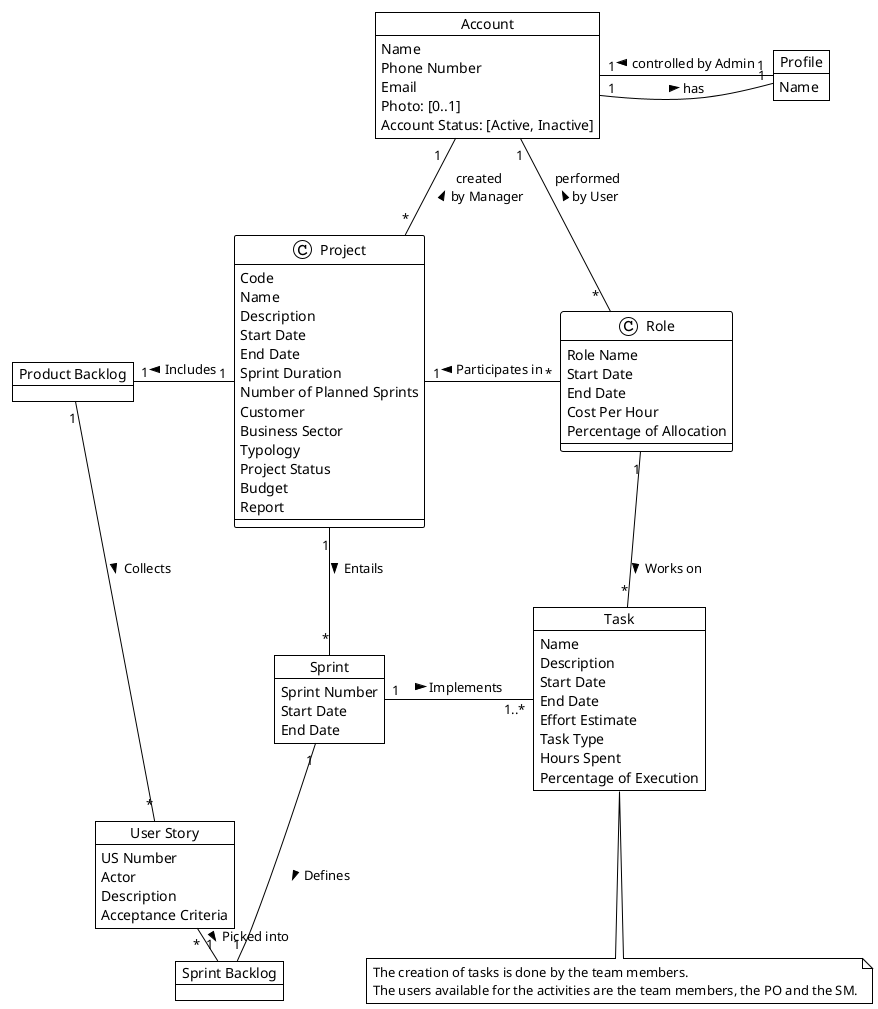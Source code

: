 @startuml
!theme plain

'--- part relevant to sprint 1

Object Account {
Name
Phone Number
Email
Photo: [0..1]
Account Status: [Active, Inactive]
}

Object Profile {
Name
}

'together {
'Object Administrator
'Object Manager
'Object User
'}

'Account <|-- Administrator
'Account <|-- Manager
'Account <|-- User
Account "1"-right- "   1" Profile : has >
Account "1"-- "1" Profile : controlled by Admin <
Account "1   " -- "*" Project : created \n by Manager <
Account "1" -- " *  " Role : performed \n by User <
'Profile"1" -- "*"Account : controlled by \n administrator <
'Profile "1"-- "*"Project : created by Manager <
'Profile"1" -- "*"User : performed by User <


Object Project {
Code
Name
Description
Start Date
End Date
Sprint Duration
Number of Planned Sprints
Customer
Business Sector
Typology
Project Status
Budget
' Report could be its own conceptual class but we are not modelling with detail yet
Report
}

' following the Association Class Role pattern (Fig.11) from "Modeling Roles"
' Role attributes does not include Project Code because Larman says to avoid attributes that are like "foreign keys" (p.126)
Object Role {
Role Name
Start Date
End Date
Cost Per Hour
Percentage of Allocation
}

' here "Controls" includes "creates,lists,changes profile, activates, inactivates"
' following Larman p.113 to be parsimonious about associations
'Administrator "1" -up- "*" Account : Controls >
'Manager "1" -down- "*" Project : Manages >
'User "1" -down- "*" Role: Performs >
Role "*" -left- "1" Project: Participates in >


'--- additional stuff, not much detail for sprint 1
' put enduml tag before this comment to shorten diagram
Object "Product Backlog" as PB

Object "User Story" as US {
US Number
Actor
Description
Acceptance Criteria
}

Object Sprint {
Sprint Number
Start Date
End Date
}

Object "Sprint Backlog" as SB

Object Task {
Name
Description
Start Date
End Date
Effort Estimate
Task Type
Hours Spent
Percentage of Execution
}



Project "1" -down- "*" Sprint: Entails >
Project "1" -left- "1" PB: Includes >
PB "1" -down- "*" US: Collects >
Sprint "1" -down- "1" SB: Defines >
US "*" -right- "1" SB: Picked into >

Sprint "1" -right- "   1..*" Task: Implements >
Role "1" -down- "*" Task: Works on >
'note on link: The creation of tasks is done by the team members.\nThe users available for the activities are the team members, the PO and the SM.

note "The creation of tasks is done by the team members.\nThe users available for the activities are the team members, the PO and the SM." as N1
Task .down. N1

@enduml
